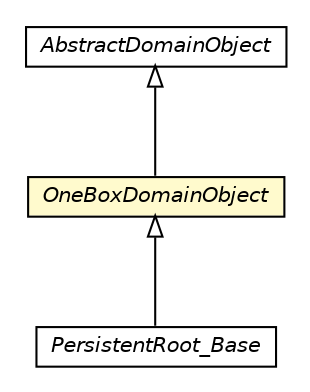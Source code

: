 #!/usr/local/bin/dot
#
# Class diagram 
# Generated by UMLGraph version 5.1 (http://www.umlgraph.org/)
#

digraph G {
	edge [fontname="Helvetica",fontsize=10,labelfontname="Helvetica",labelfontsize=10];
	node [fontname="Helvetica",fontsize=10,shape=plaintext];
	nodesep=0.25;
	ranksep=0.5;
	// pt.ist.fenixframework.pstm.PersistentRoot_Base
	c12740 [label=<<table title="pt.ist.fenixframework.pstm.PersistentRoot_Base" border="0" cellborder="1" cellspacing="0" cellpadding="2" port="p" href="./PersistentRoot_Base.html">
		<tr><td><table border="0" cellspacing="0" cellpadding="1">
<tr><td align="center" balign="center"><font face="Helvetica-Oblique"> PersistentRoot_Base </font></td></tr>
		</table></td></tr>
		</table>>, fontname="Helvetica", fontcolor="black", fontsize=10.0];
	// pt.ist.fenixframework.pstm.OneBoxDomainObject
	c12761 [label=<<table title="pt.ist.fenixframework.pstm.OneBoxDomainObject" border="0" cellborder="1" cellspacing="0" cellpadding="2" port="p" bgcolor="lemonChiffon" href="./OneBoxDomainObject.html">
		<tr><td><table border="0" cellspacing="0" cellpadding="1">
<tr><td align="center" balign="center"><font face="Helvetica-Oblique"> OneBoxDomainObject </font></td></tr>
		</table></td></tr>
		</table>>, fontname="Helvetica", fontcolor="black", fontsize=10.0];
	// pt.ist.fenixframework.pstm.AbstractDomainObject
	c12783 [label=<<table title="pt.ist.fenixframework.pstm.AbstractDomainObject" border="0" cellborder="1" cellspacing="0" cellpadding="2" port="p" href="./AbstractDomainObject.html">
		<tr><td><table border="0" cellspacing="0" cellpadding="1">
<tr><td align="center" balign="center"><font face="Helvetica-Oblique"> AbstractDomainObject </font></td></tr>
		</table></td></tr>
		</table>>, fontname="Helvetica", fontcolor="black", fontsize=10.0];
	//pt.ist.fenixframework.pstm.PersistentRoot_Base extends pt.ist.fenixframework.pstm.OneBoxDomainObject
	c12761:p -> c12740:p [dir=back,arrowtail=empty];
	//pt.ist.fenixframework.pstm.OneBoxDomainObject extends pt.ist.fenixframework.pstm.AbstractDomainObject
	c12783:p -> c12761:p [dir=back,arrowtail=empty];
}

